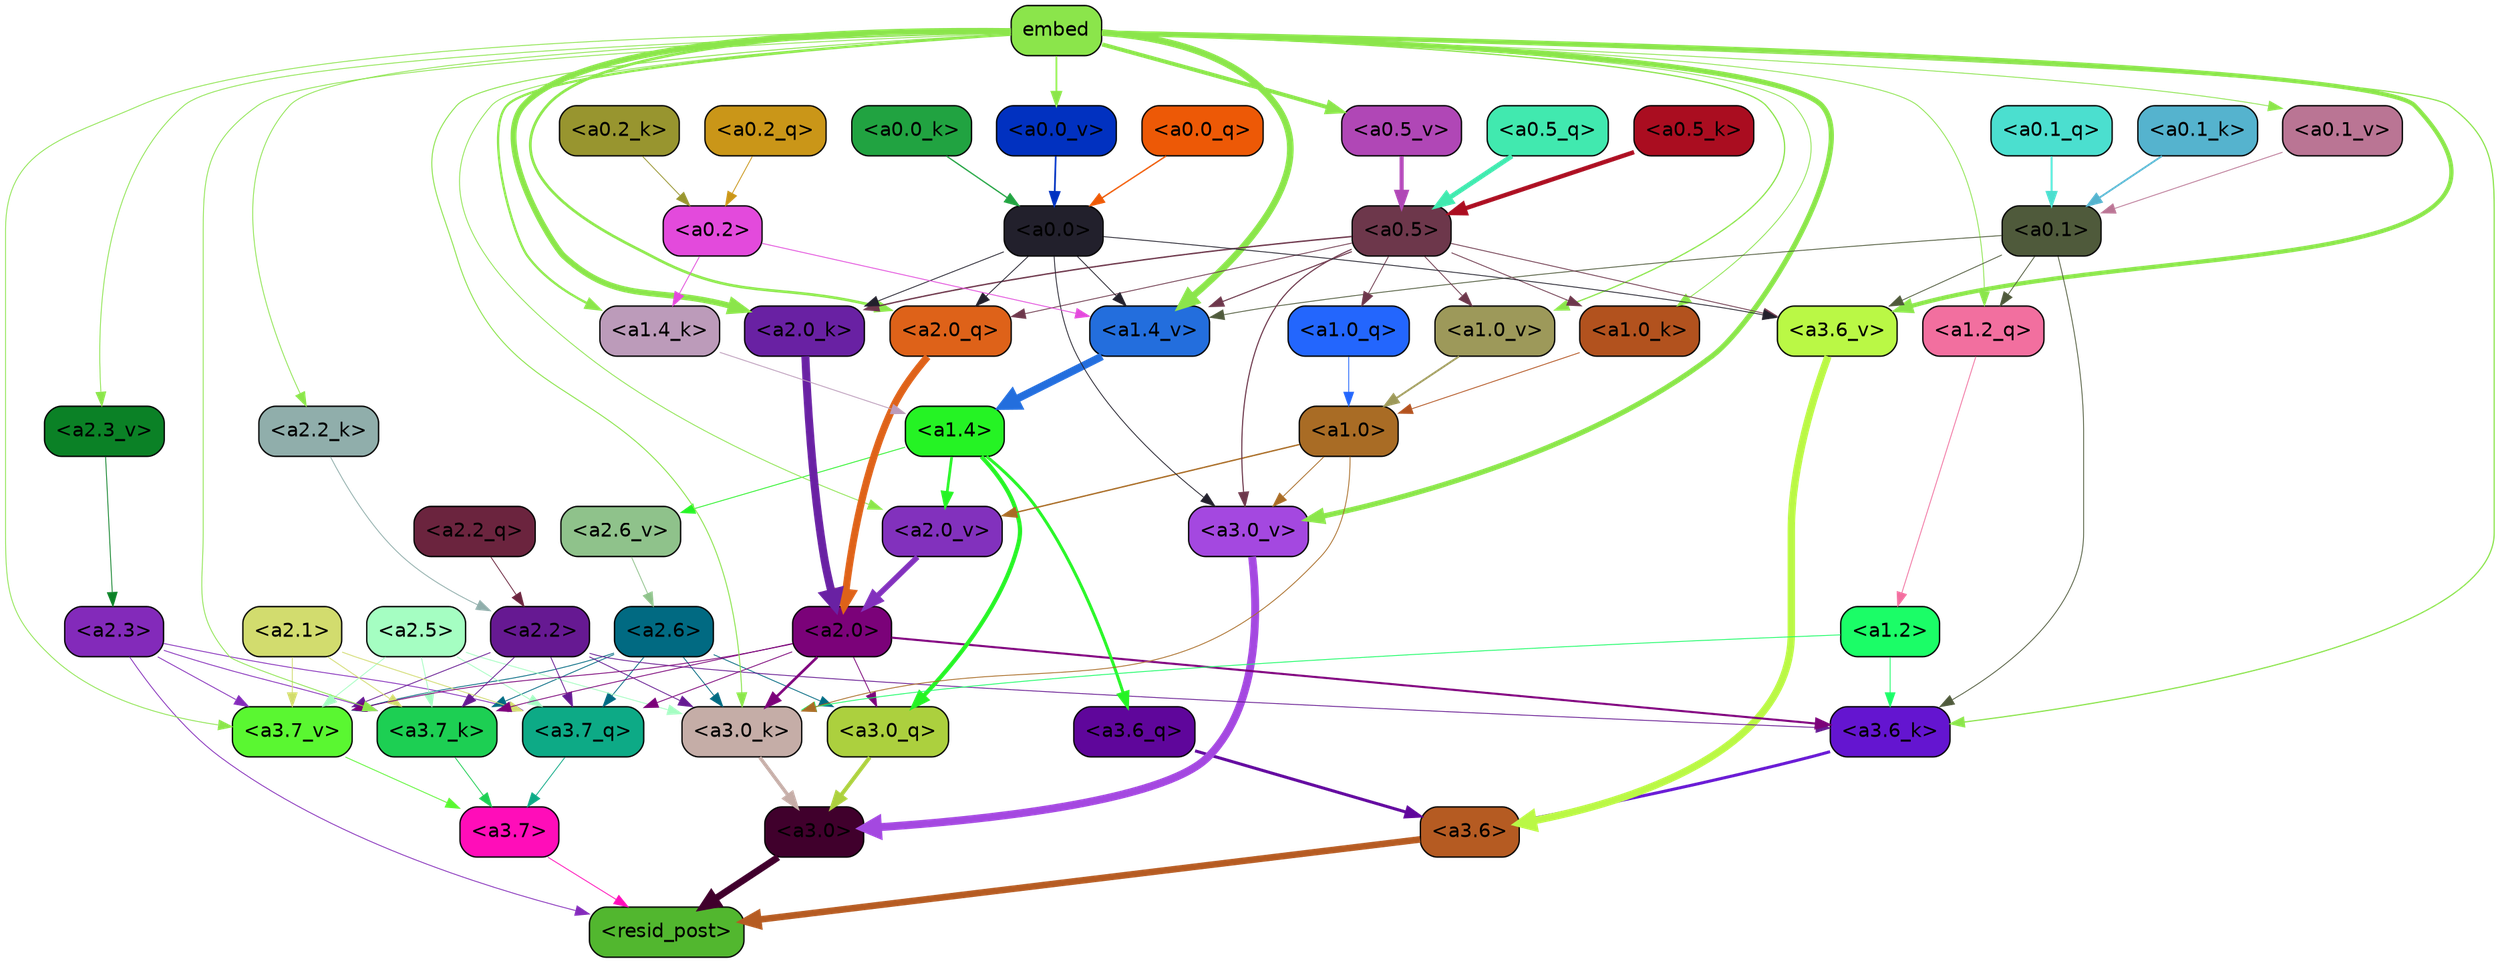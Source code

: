 strict digraph "" {
	graph [bgcolor=transparent,
		layout=dot,
		overlap=false,
		splines=true
	];
	"<a3.7>"	[color=black,
		fillcolor="#ff0db9",
		fontname=Helvetica,
		shape=box,
		style="filled, rounded"];
	"<resid_post>"	[color=black,
		fillcolor="#52b72f",
		fontname=Helvetica,
		shape=box,
		style="filled, rounded"];
	"<a3.7>" -> "<resid_post>"	[color="#ff0db9",
		penwidth=0.6];
	"<a3.6>"	[color=black,
		fillcolor="#b55b22",
		fontname=Helvetica,
		shape=box,
		style="filled, rounded"];
	"<a3.6>" -> "<resid_post>"	[color="#b55b22",
		penwidth=4.7534414529800415];
	"<a3.0>"	[color=black,
		fillcolor="#40002c",
		fontname=Helvetica,
		shape=box,
		style="filled, rounded"];
	"<a3.0>" -> "<resid_post>"	[color="#40002c",
		penwidth=4.898576855659485];
	"<a2.3>"	[color=black,
		fillcolor="#832aba",
		fontname=Helvetica,
		shape=box,
		style="filled, rounded"];
	"<a2.3>" -> "<resid_post>"	[color="#832aba",
		penwidth=0.6];
	"<a3.7_q>"	[color=black,
		fillcolor="#0daa86",
		fontname=Helvetica,
		shape=box,
		style="filled, rounded"];
	"<a2.3>" -> "<a3.7_q>"	[color="#832aba",
		penwidth=0.6];
	"<a3.7_k>"	[color=black,
		fillcolor="#1dcf53",
		fontname=Helvetica,
		shape=box,
		style="filled, rounded"];
	"<a2.3>" -> "<a3.7_k>"	[color="#832aba",
		penwidth=0.6];
	"<a3.7_v>"	[color=black,
		fillcolor="#5af731",
		fontname=Helvetica,
		shape=box,
		style="filled, rounded"];
	"<a2.3>" -> "<a3.7_v>"	[color="#832aba",
		penwidth=0.6];
	"<a3.7_q>" -> "<a3.7>"	[color="#0daa86",
		penwidth=0.6];
	"<a3.6_q>"	[color=black,
		fillcolor="#5f069b",
		fontname=Helvetica,
		shape=box,
		style="filled, rounded"];
	"<a3.6_q>" -> "<a3.6>"	[color="#5f069b",
		penwidth=2.160832464694977];
	"<a3.0_q>"	[color=black,
		fillcolor="#acd03e",
		fontname=Helvetica,
		shape=box,
		style="filled, rounded"];
	"<a3.0_q>" -> "<a3.0>"	[color="#acd03e",
		penwidth=2.870753765106201];
	"<a3.7_k>" -> "<a3.7>"	[color="#1dcf53",
		penwidth=0.6];
	"<a3.6_k>"	[color=black,
		fillcolor="#6415d0",
		fontname=Helvetica,
		shape=box,
		style="filled, rounded"];
	"<a3.6_k>" -> "<a3.6>"	[color="#6415d0",
		penwidth=2.13908451795578];
	"<a3.0_k>"	[color=black,
		fillcolor="#c5ada7",
		fontname=Helvetica,
		shape=box,
		style="filled, rounded"];
	"<a3.0_k>" -> "<a3.0>"	[color="#c5ada7",
		penwidth=2.520303964614868];
	"<a3.7_v>" -> "<a3.7>"	[color="#5af731",
		penwidth=0.6];
	"<a3.6_v>"	[color=black,
		fillcolor="#baf845",
		fontname=Helvetica,
		shape=box,
		style="filled, rounded"];
	"<a3.6_v>" -> "<a3.6>"	[color="#baf845",
		penwidth=5.297133803367615];
	"<a3.0_v>"	[color=black,
		fillcolor="#a448e0",
		fontname=Helvetica,
		shape=box,
		style="filled, rounded"];
	"<a3.0_v>" -> "<a3.0>"	[color="#a448e0",
		penwidth=5.680712580680847];
	"<a2.6>"	[color=black,
		fillcolor="#016a82",
		fontname=Helvetica,
		shape=box,
		style="filled, rounded"];
	"<a2.6>" -> "<a3.7_q>"	[color="#016a82",
		penwidth=0.6];
	"<a2.6>" -> "<a3.0_q>"	[color="#016a82",
		penwidth=0.6];
	"<a2.6>" -> "<a3.7_k>"	[color="#016a82",
		penwidth=0.6];
	"<a2.6>" -> "<a3.0_k>"	[color="#016a82",
		penwidth=0.6];
	"<a2.6>" -> "<a3.7_v>"	[color="#016a82",
		penwidth=0.6];
	"<a2.5>"	[color=black,
		fillcolor="#a5fec2",
		fontname=Helvetica,
		shape=box,
		style="filled, rounded"];
	"<a2.5>" -> "<a3.7_q>"	[color="#a5fec2",
		penwidth=0.6];
	"<a2.5>" -> "<a3.7_k>"	[color="#a5fec2",
		penwidth=0.6];
	"<a2.5>" -> "<a3.0_k>"	[color="#a5fec2",
		penwidth=0.6];
	"<a2.5>" -> "<a3.7_v>"	[color="#a5fec2",
		penwidth=0.6];
	"<a2.2>"	[color=black,
		fillcolor="#661992",
		fontname=Helvetica,
		shape=box,
		style="filled, rounded"];
	"<a2.2>" -> "<a3.7_q>"	[color="#661992",
		penwidth=0.6];
	"<a2.2>" -> "<a3.7_k>"	[color="#661992",
		penwidth=0.6];
	"<a2.2>" -> "<a3.6_k>"	[color="#661992",
		penwidth=0.6];
	"<a2.2>" -> "<a3.0_k>"	[color="#661992",
		penwidth=0.6];
	"<a2.2>" -> "<a3.7_v>"	[color="#661992",
		penwidth=0.6];
	"<a2.1>"	[color=black,
		fillcolor="#d2dc6e",
		fontname=Helvetica,
		shape=box,
		style="filled, rounded"];
	"<a2.1>" -> "<a3.7_q>"	[color="#d2dc6e",
		penwidth=0.6];
	"<a2.1>" -> "<a3.7_k>"	[color="#d2dc6e",
		penwidth=0.6];
	"<a2.1>" -> "<a3.7_v>"	[color="#d2dc6e",
		penwidth=0.6];
	"<a2.0>"	[color=black,
		fillcolor="#7b0279",
		fontname=Helvetica,
		shape=box,
		style="filled, rounded"];
	"<a2.0>" -> "<a3.7_q>"	[color="#7b0279",
		penwidth=0.6];
	"<a2.0>" -> "<a3.0_q>"	[color="#7b0279",
		penwidth=0.6];
	"<a2.0>" -> "<a3.7_k>"	[color="#7b0279",
		penwidth=0.6];
	"<a2.0>" -> "<a3.6_k>"	[color="#7b0279",
		penwidth=1.4784413101151586];
	"<a2.0>" -> "<a3.0_k>"	[color="#7b0279",
		penwidth=1.8858084231615067];
	"<a2.0>" -> "<a3.7_v>"	[color="#7b0279",
		penwidth=0.6];
	"<a1.4>"	[color=black,
		fillcolor="#25f324",
		fontname=Helvetica,
		shape=box,
		style="filled, rounded"];
	"<a1.4>" -> "<a3.6_q>"	[color="#25f324",
		penwidth=2.149975523352623];
	"<a1.4>" -> "<a3.0_q>"	[color="#25f324",
		penwidth=3.0018038749694824];
	"<a2.6_v>"	[color=black,
		fillcolor="#8fc28b",
		fontname=Helvetica,
		shape=box,
		style="filled, rounded"];
	"<a1.4>" -> "<a2.6_v>"	[color="#25f324",
		penwidth=0.6];
	"<a2.0_v>"	[color=black,
		fillcolor="#8231bd",
		fontname=Helvetica,
		shape=box,
		style="filled, rounded"];
	"<a1.4>" -> "<a2.0_v>"	[color="#25f324",
		penwidth=1.925402581691742];
	embed	[color=black,
		fillcolor="#8be54b",
		fontname=Helvetica,
		shape=box,
		style="filled, rounded"];
	embed -> "<a3.7_k>"	[color="#8be54b",
		penwidth=0.6];
	embed -> "<a3.6_k>"	[color="#8be54b",
		penwidth=0.8552796393632889];
	embed -> "<a3.0_k>"	[color="#8be54b",
		penwidth=0.691851794719696];
	embed -> "<a3.7_v>"	[color="#8be54b",
		penwidth=0.6];
	embed -> "<a3.6_v>"	[color="#8be54b",
		penwidth=3.067279100418091];
	embed -> "<a3.0_v>"	[color="#8be54b",
		penwidth=3.6927278637886047];
	"<a2.0_q>"	[color=black,
		fillcolor="#de6219",
		fontname=Helvetica,
		shape=box,
		style="filled, rounded"];
	embed -> "<a2.0_q>"	[color="#8be54b",
		penwidth=1.944248914718628];
	"<a2.2_k>"	[color=black,
		fillcolor="#90aeab",
		fontname=Helvetica,
		shape=box,
		style="filled, rounded"];
	embed -> "<a2.2_k>"	[color="#8be54b",
		penwidth=0.6];
	"<a2.0_k>"	[color=black,
		fillcolor="#6921a3",
		fontname=Helvetica,
		shape=box,
		style="filled, rounded"];
	embed -> "<a2.0_k>"	[color="#8be54b",
		penwidth=4.198909968137741];
	"<a2.3_v>"	[color=black,
		fillcolor="#0b8126",
		fontname=Helvetica,
		shape=box,
		style="filled, rounded"];
	embed -> "<a2.3_v>"	[color="#8be54b",
		penwidth=0.6];
	embed -> "<a2.0_v>"	[color="#8be54b",
		penwidth=0.6];
	"<a1.2_q>"	[color=black,
		fillcolor="#f26f9f",
		fontname=Helvetica,
		shape=box,
		style="filled, rounded"];
	embed -> "<a1.2_q>"	[color="#8be54b",
		penwidth=0.6];
	"<a1.4_k>"	[color=black,
		fillcolor="#bc9bba",
		fontname=Helvetica,
		shape=box,
		style="filled, rounded"];
	embed -> "<a1.4_k>"	[color="#8be54b",
		penwidth=1.6299549341201782];
	"<a1.0_k>"	[color=black,
		fillcolor="#b2521e",
		fontname=Helvetica,
		shape=box,
		style="filled, rounded"];
	embed -> "<a1.0_k>"	[color="#8be54b",
		penwidth=0.6];
	"<a1.4_v>"	[color=black,
		fillcolor="#236edd",
		fontname=Helvetica,
		shape=box,
		style="filled, rounded"];
	embed -> "<a1.4_v>"	[color="#8be54b",
		penwidth=4.780120432376862];
	"<a1.0_v>"	[color=black,
		fillcolor="#9d995a",
		fontname=Helvetica,
		shape=box,
		style="filled, rounded"];
	embed -> "<a1.0_v>"	[color="#8be54b",
		penwidth=0.8886437299661338];
	"<a0.5_v>"	[color=black,
		fillcolor="#b047b6",
		fontname=Helvetica,
		shape=box,
		style="filled, rounded"];
	embed -> "<a0.5_v>"	[color="#8be54b",
		penwidth=2.905687689781189];
	"<a0.1_v>"	[color=black,
		fillcolor="#ba7594",
		fontname=Helvetica,
		shape=box,
		style="filled, rounded"];
	embed -> "<a0.1_v>"	[color="#8be54b",
		penwidth=0.6];
	"<a0.0_v>"	[color=black,
		fillcolor="#0131c0",
		fontname=Helvetica,
		shape=box,
		style="filled, rounded"];
	embed -> "<a0.0_v>"	[color="#8be54b",
		penwidth=1.2382409572601318];
	"<a1.2>"	[color=black,
		fillcolor="#1bfd67",
		fontname=Helvetica,
		shape=box,
		style="filled, rounded"];
	"<a1.2>" -> "<a3.6_k>"	[color="#1bfd67",
		penwidth=0.6];
	"<a1.2>" -> "<a3.0_k>"	[color="#1bfd67",
		penwidth=0.6];
	"<a0.1>"	[color=black,
		fillcolor="#4f5a3b",
		fontname=Helvetica,
		shape=box,
		style="filled, rounded"];
	"<a0.1>" -> "<a3.6_k>"	[color="#4f5a3b",
		penwidth=0.6];
	"<a0.1>" -> "<a3.6_v>"	[color="#4f5a3b",
		penwidth=0.6];
	"<a0.1>" -> "<a1.2_q>"	[color="#4f5a3b",
		penwidth=0.6];
	"<a0.1>" -> "<a1.4_v>"	[color="#4f5a3b",
		penwidth=0.6];
	"<a1.0>"	[color=black,
		fillcolor="#a96c25",
		fontname=Helvetica,
		shape=box,
		style="filled, rounded"];
	"<a1.0>" -> "<a3.0_k>"	[color="#a96c25",
		penwidth=0.6];
	"<a1.0>" -> "<a3.0_v>"	[color="#a96c25",
		penwidth=0.6];
	"<a1.0>" -> "<a2.0_v>"	[color="#a96c25",
		penwidth=0.9920598268508911];
	"<a0.5>"	[color=black,
		fillcolor="#6d374b",
		fontname=Helvetica,
		shape=box,
		style="filled, rounded"];
	"<a0.5>" -> "<a3.6_v>"	[color="#6d374b",
		penwidth=0.6];
	"<a0.5>" -> "<a3.0_v>"	[color="#6d374b",
		penwidth=0.8028683364391327];
	"<a0.5>" -> "<a2.0_q>"	[color="#6d374b",
		penwidth=0.6];
	"<a0.5>" -> "<a2.0_k>"	[color="#6d374b",
		penwidth=0.9883035719394684];
	"<a1.0_q>"	[color=black,
		fillcolor="#2366fd",
		fontname=Helvetica,
		shape=box,
		style="filled, rounded"];
	"<a0.5>" -> "<a1.0_q>"	[color="#6d374b",
		penwidth=0.6];
	"<a0.5>" -> "<a1.0_k>"	[color="#6d374b",
		penwidth=0.6];
	"<a0.5>" -> "<a1.4_v>"	[color="#6d374b",
		penwidth=0.7686666250228882];
	"<a0.5>" -> "<a1.0_v>"	[color="#6d374b",
		penwidth=0.6];
	"<a0.0>"	[color=black,
		fillcolor="#22202c",
		fontname=Helvetica,
		shape=box,
		style="filled, rounded"];
	"<a0.0>" -> "<a3.6_v>"	[color="#22202c",
		penwidth=0.6];
	"<a0.0>" -> "<a3.0_v>"	[color="#22202c",
		penwidth=0.6];
	"<a0.0>" -> "<a2.0_q>"	[color="#22202c",
		penwidth=0.6];
	"<a0.0>" -> "<a2.0_k>"	[color="#22202c",
		penwidth=0.6];
	"<a0.0>" -> "<a1.4_v>"	[color="#22202c",
		penwidth=0.6];
	"<a2.2_q>"	[color=black,
		fillcolor="#6b243e",
		fontname=Helvetica,
		shape=box,
		style="filled, rounded"];
	"<a2.2_q>" -> "<a2.2>"	[color="#6b243e",
		penwidth=0.6];
	"<a2.0_q>" -> "<a2.0>"	[color="#de6219",
		penwidth=5.1847569942474365];
	"<a2.2_k>" -> "<a2.2>"	[color="#90aeab",
		penwidth=0.6149471998214722];
	"<a2.0_k>" -> "<a2.0>"	[color="#6921a3",
		penwidth=5.773491740226746];
	"<a2.6_v>" -> "<a2.6>"	[color="#8fc28b",
		penwidth=0.6];
	"<a2.3_v>" -> "<a2.3>"	[color="#0b8126",
		penwidth=0.6];
	"<a2.0_v>" -> "<a2.0>"	[color="#8231bd",
		penwidth=3.9731863737106323];
	"<a1.2_q>" -> "<a1.2>"	[color="#f26f9f",
		penwidth=0.6];
	"<a1.0_q>" -> "<a1.0>"	[color="#2366fd",
		penwidth=0.6];
	"<a1.4_k>" -> "<a1.4>"	[color="#bc9bba",
		penwidth=0.6];
	"<a1.0_k>" -> "<a1.0>"	[color="#b2521e",
		penwidth=0.6];
	"<a1.4_v>" -> "<a1.4>"	[color="#236edd",
		penwidth=5.565408229827881];
	"<a1.0_v>" -> "<a1.0>"	[color="#9d995a",
		penwidth=1.3358666002750397];
	"<a0.2>"	[color=black,
		fillcolor="#e34adc",
		fontname=Helvetica,
		shape=box,
		style="filled, rounded"];
	"<a0.2>" -> "<a1.4_k>"	[color="#e34adc",
		penwidth=0.6];
	"<a0.2>" -> "<a1.4_v>"	[color="#e34adc",
		penwidth=0.6];
	"<a0.5_q>"	[color=black,
		fillcolor="#41e9af",
		fontname=Helvetica,
		shape=box,
		style="filled, rounded"];
	"<a0.5_q>" -> "<a0.5>"	[color="#41e9af",
		penwidth=3.473052144050598];
	"<a0.2_q>"	[color=black,
		fillcolor="#ca9618",
		fontname=Helvetica,
		shape=box,
		style="filled, rounded"];
	"<a0.2_q>" -> "<a0.2>"	[color="#ca9618",
		penwidth=0.615731954574585];
	"<a0.1_q>"	[color=black,
		fillcolor="#4bdfcf",
		fontname=Helvetica,
		shape=box,
		style="filled, rounded"];
	"<a0.1_q>" -> "<a0.1>"	[color="#4bdfcf",
		penwidth=1.372210443019867];
	"<a0.0_q>"	[color=black,
		fillcolor="#ed5906",
		fontname=Helvetica,
		shape=box,
		style="filled, rounded"];
	"<a0.0_q>" -> "<a0.0>"	[color="#ed5906",
		penwidth=0.9833199977874756];
	"<a0.5_k>"	[color=black,
		fillcolor="#aa0d20",
		fontname=Helvetica,
		shape=box,
		style="filled, rounded"];
	"<a0.5_k>" -> "<a0.5>"	[color="#aa0d20",
		penwidth=3.105746805667877];
	"<a0.2_k>"	[color=black,
		fillcolor="#98952f",
		fontname=Helvetica,
		shape=box,
		style="filled, rounded"];
	"<a0.2_k>" -> "<a0.2>"	[color="#98952f",
		penwidth=0.6];
	"<a0.1_k>"	[color=black,
		fillcolor="#55b3ce",
		fontname=Helvetica,
		shape=box,
		style="filled, rounded"];
	"<a0.1_k>" -> "<a0.1>"	[color="#55b3ce",
		penwidth=1.2916463017463684];
	"<a0.0_k>"	[color=black,
		fillcolor="#21a341",
		fontname=Helvetica,
		shape=box,
		style="filled, rounded"];
	"<a0.0_k>" -> "<a0.0>"	[color="#21a341",
		penwidth=0.9117016792297363];
	"<a0.5_v>" -> "<a0.5>"	[color="#b047b6",
		penwidth=2.9294926524162292];
	"<a0.1_v>" -> "<a0.1>"	[color="#ba7594",
		penwidth=0.6];
	"<a0.0_v>" -> "<a0.0>"	[color="#0131c0",
		penwidth=1.2382320165634155];
}
